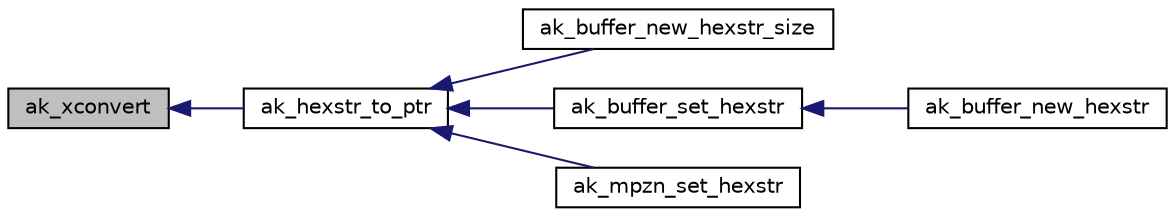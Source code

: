 digraph "ak_xconvert"
{
  edge [fontname="Helvetica",fontsize="10",labelfontname="Helvetica",labelfontsize="10"];
  node [fontname="Helvetica",fontsize="10",shape=record];
  rankdir="LR";
  Node1 [label="ak_xconvert",height=0.2,width=0.4,color="black", fillcolor="grey75", style="filled", fontcolor="black"];
  Node1 -> Node2 [dir="back",color="midnightblue",fontsize="10",style="solid",fontname="Helvetica"];
  Node2 [label="ak_hexstr_to_ptr",height=0.2,width=0.4,color="black", fillcolor="white", style="filled",URL="$libakrypt_8h.html#a34f5d473d668efcc4ffafd13f6e90ed2",tooltip="Конвертация строки шестнадцатеричных символов в массив данных. "];
  Node2 -> Node3 [dir="back",color="midnightblue",fontsize="10",style="solid",fontname="Helvetica"];
  Node3 [label="ak_buffer_new_hexstr_size",height=0.2,width=0.4,color="black", fillcolor="white", style="filled",URL="$libakrypt_8h.html#a140df6cc6fc9c3e1f7ef4fb18967da73",tooltip="Создание буффера заданной длины с данными, записанными в шестнадцатеричном виде. "];
  Node2 -> Node4 [dir="back",color="midnightblue",fontsize="10",style="solid",fontname="Helvetica"];
  Node4 [label="ak_buffer_set_hexstr",height=0.2,width=0.4,color="black", fillcolor="white", style="filled",URL="$libakrypt_8h.html#a1232fab34d9ea37ba3ae34e57b2ad0bf",tooltip="Пощемение в буффер данных, заданных строкой в шестнадцатеричном представлении. "];
  Node4 -> Node5 [dir="back",color="midnightblue",fontsize="10",style="solid",fontname="Helvetica"];
  Node5 [label="ak_buffer_new_hexstr",height=0.2,width=0.4,color="black", fillcolor="white", style="filled",URL="$libakrypt_8h.html#a89bf7a596eca686c7e94e05c990e6770",tooltip="Создание буффера с данными, записанными в шестнадцатеричном виде. "];
  Node2 -> Node6 [dir="back",color="midnightblue",fontsize="10",style="solid",fontname="Helvetica"];
  Node6 [label="ak_mpzn_set_hexstr",height=0.2,width=0.4,color="black", fillcolor="white", style="filled",URL="$ak__mpzn_8h.html#a8fecb9b0a219c40d2a981d6b1c85f611",tooltip="Присвоение вычету значения, записанного строкой шестнадцатеричных символов. "];
}
